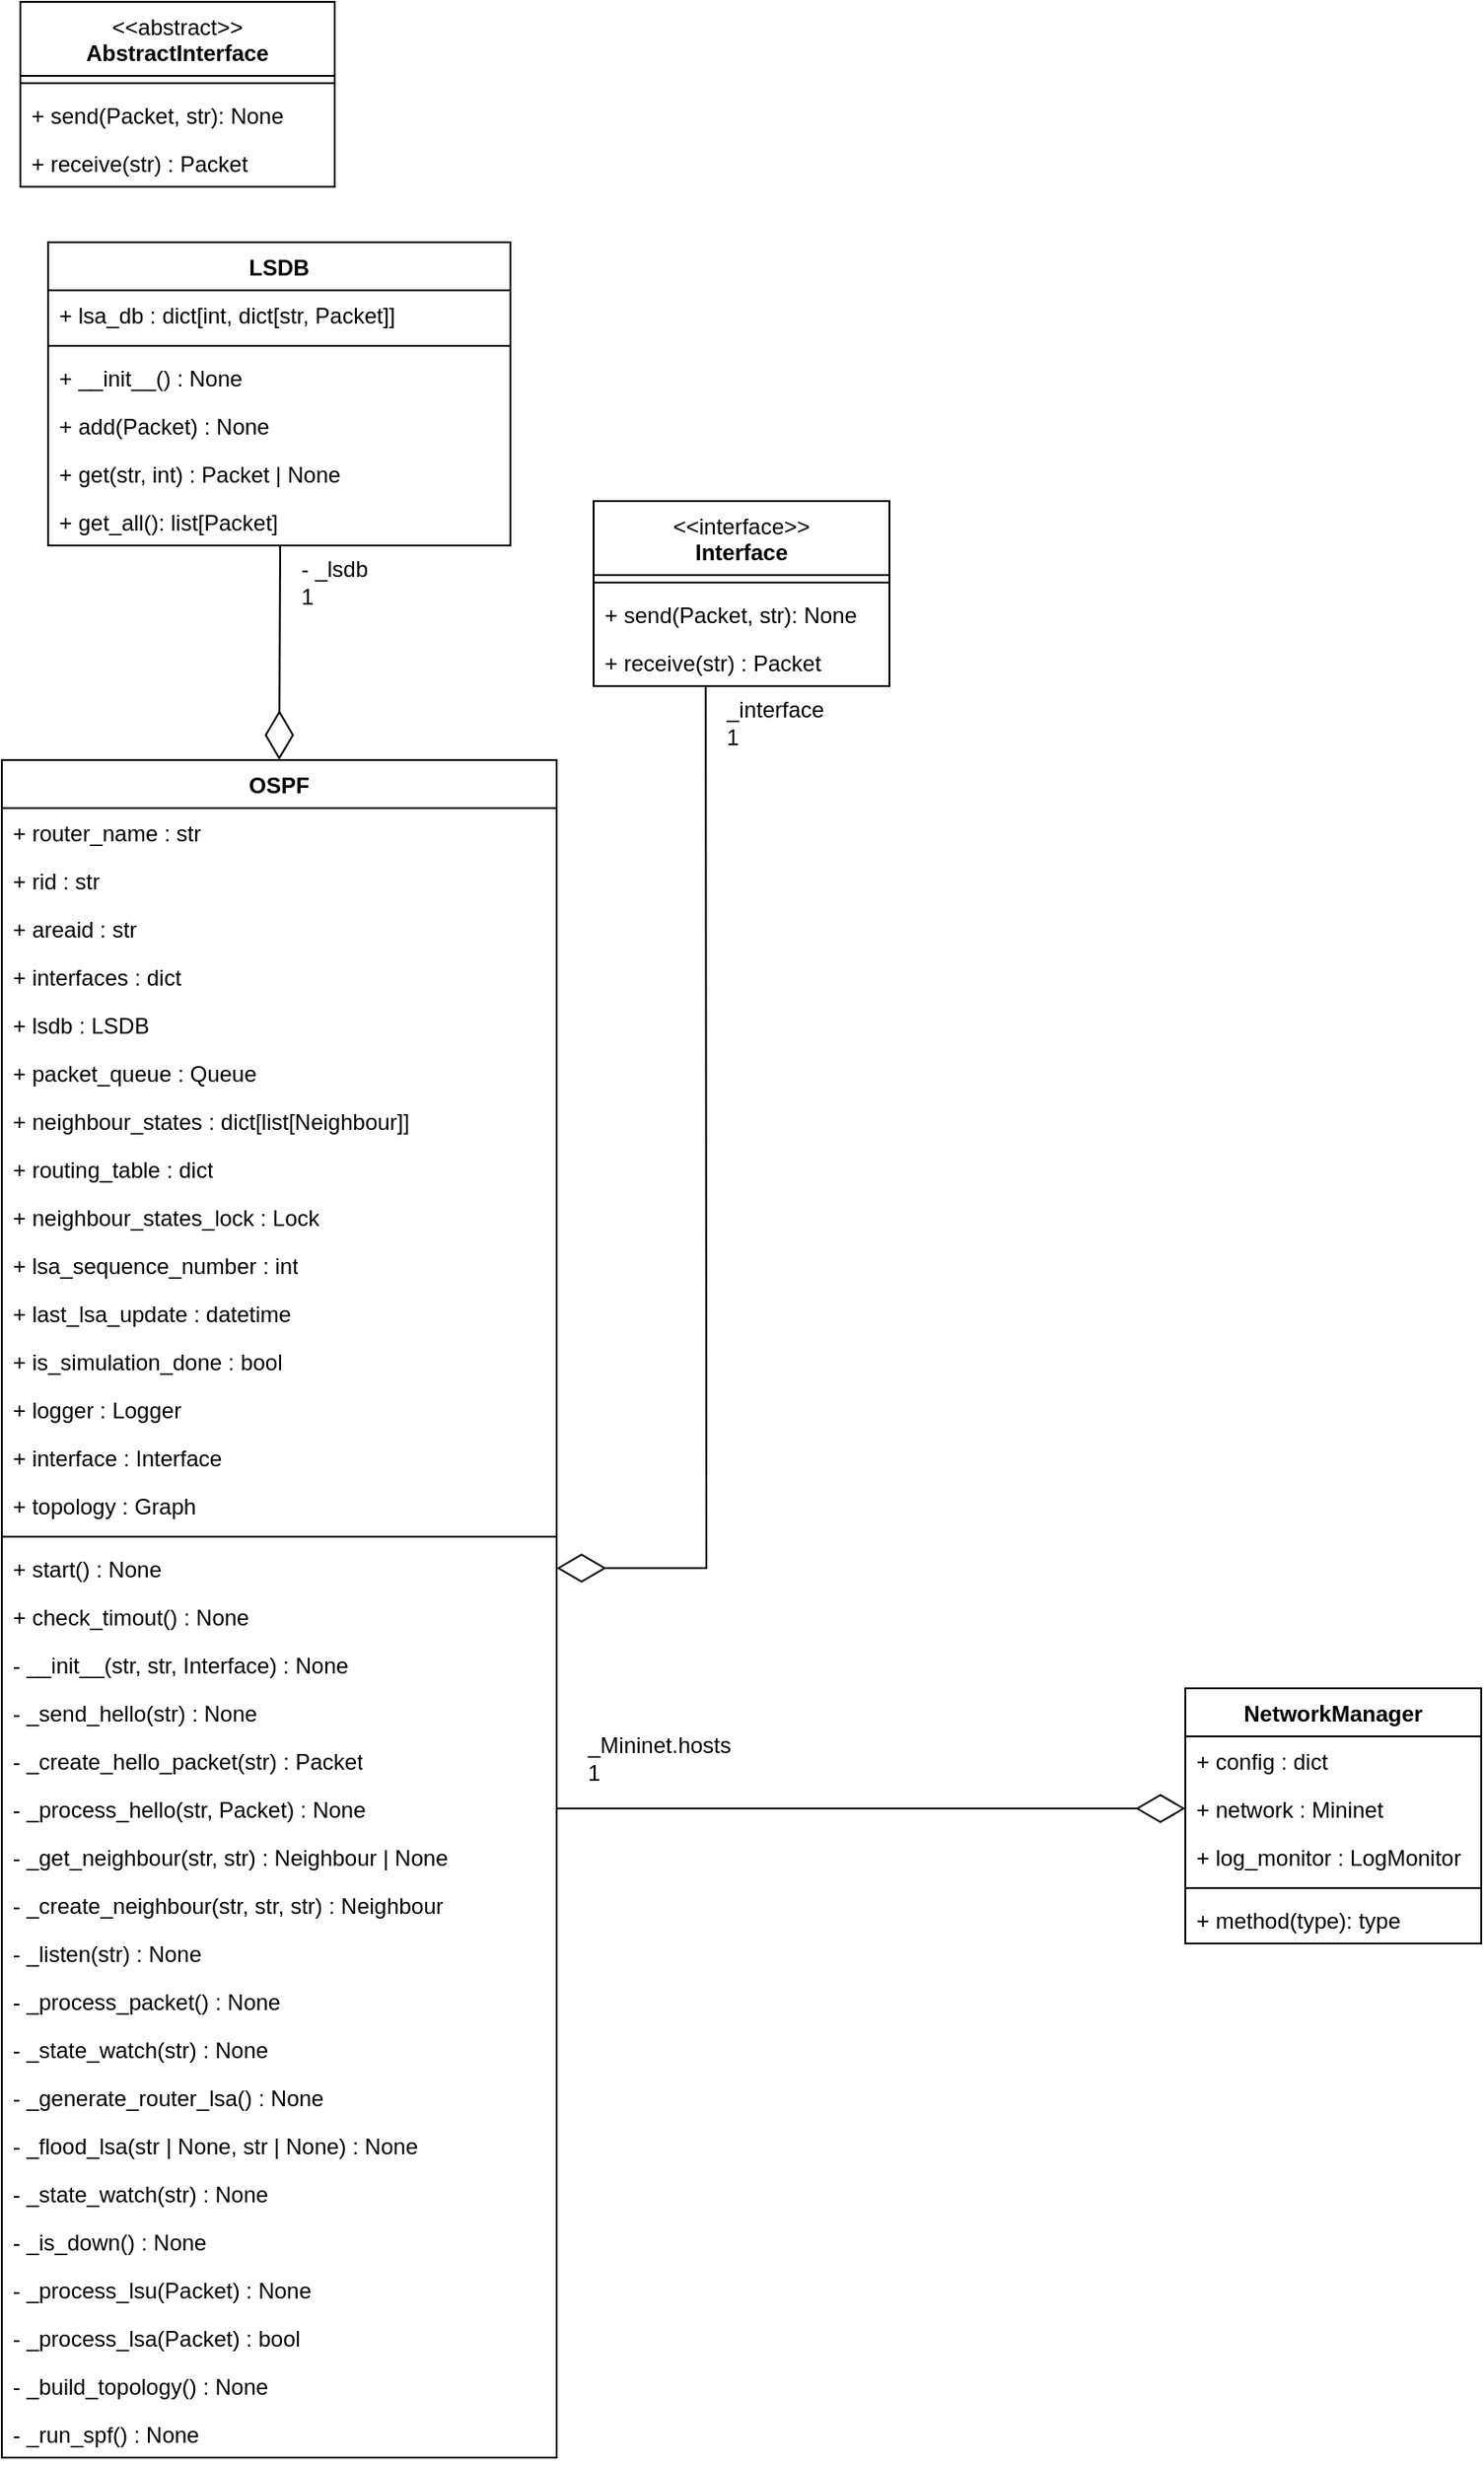 <mxfile version="26.2.2" pages="4">
  <diagram name="osztaly_diagram" id="9rwbBboUZ_P1SYzzjK9R">
    <mxGraphModel dx="1667" dy="848" grid="1" gridSize="10" guides="1" tooltips="1" connect="1" arrows="1" fold="1" page="1" pageScale="1" pageWidth="850" pageHeight="1100" math="0" shadow="0">
      <root>
        <mxCell id="0" />
        <mxCell id="1" parent="0" />
        <mxCell id="_wzTHHUVhcNGA4sqemHy-2" value="&lt;div&gt;&lt;span style=&quot;font-weight: normal;&quot;&gt;&amp;lt;&amp;lt;abstract&amp;gt;&amp;gt;&lt;/span&gt;&lt;/div&gt;AbstractInterface" style="swimlane;fontStyle=1;align=center;verticalAlign=top;childLayout=stackLayout;horizontal=1;startSize=40;horizontalStack=0;resizeParent=1;resizeParentMax=0;resizeLast=0;collapsible=1;marginBottom=0;whiteSpace=wrap;html=1;" parent="1" vertex="1">
          <mxGeometry x="70" y="50" width="170" height="100" as="geometry" />
        </mxCell>
        <mxCell id="_wzTHHUVhcNGA4sqemHy-4" value="" style="line;strokeWidth=1;fillColor=none;align=left;verticalAlign=middle;spacingTop=-1;spacingLeft=3;spacingRight=3;rotatable=0;labelPosition=right;points=[];portConstraint=eastwest;strokeColor=inherit;" parent="_wzTHHUVhcNGA4sqemHy-2" vertex="1">
          <mxGeometry y="40" width="170" height="8" as="geometry" />
        </mxCell>
        <mxCell id="_wzTHHUVhcNGA4sqemHy-5" value="+ send(Packet, str): None" style="text;strokeColor=none;fillColor=none;align=left;verticalAlign=top;spacingLeft=4;spacingRight=4;overflow=hidden;rotatable=0;points=[[0,0.5],[1,0.5]];portConstraint=eastwest;whiteSpace=wrap;html=1;" parent="_wzTHHUVhcNGA4sqemHy-2" vertex="1">
          <mxGeometry y="48" width="170" height="26" as="geometry" />
        </mxCell>
        <mxCell id="_wzTHHUVhcNGA4sqemHy-6" value="+ receive(str) : Packet" style="text;strokeColor=none;fillColor=none;align=left;verticalAlign=top;spacingLeft=4;spacingRight=4;overflow=hidden;rotatable=0;points=[[0,0.5],[1,0.5]];portConstraint=eastwest;whiteSpace=wrap;html=1;" parent="_wzTHHUVhcNGA4sqemHy-2" vertex="1">
          <mxGeometry y="74" width="170" height="26" as="geometry" />
        </mxCell>
        <mxCell id="_wzTHHUVhcNGA4sqemHy-7" value="&lt;div&gt;&lt;span style=&quot;font-weight: normal;&quot;&gt;&amp;lt;&amp;lt;interface&amp;gt;&amp;gt;&lt;/span&gt;&lt;/div&gt;Interface" style="swimlane;fontStyle=1;align=center;verticalAlign=top;childLayout=stackLayout;horizontal=1;startSize=40;horizontalStack=0;resizeParent=1;resizeParentMax=0;resizeLast=0;collapsible=1;marginBottom=0;whiteSpace=wrap;html=1;" parent="1" vertex="1">
          <mxGeometry x="380" y="320" width="160" height="100" as="geometry" />
        </mxCell>
        <mxCell id="_wzTHHUVhcNGA4sqemHy-8" value="" style="line;strokeWidth=1;fillColor=none;align=left;verticalAlign=middle;spacingTop=-1;spacingLeft=3;spacingRight=3;rotatable=0;labelPosition=right;points=[];portConstraint=eastwest;strokeColor=inherit;" parent="_wzTHHUVhcNGA4sqemHy-7" vertex="1">
          <mxGeometry y="40" width="160" height="8" as="geometry" />
        </mxCell>
        <mxCell id="_wzTHHUVhcNGA4sqemHy-9" value="+ send(Packet, str): None" style="text;strokeColor=none;fillColor=none;align=left;verticalAlign=top;spacingLeft=4;spacingRight=4;overflow=hidden;rotatable=0;points=[[0,0.5],[1,0.5]];portConstraint=eastwest;whiteSpace=wrap;html=1;" parent="_wzTHHUVhcNGA4sqemHy-7" vertex="1">
          <mxGeometry y="48" width="160" height="26" as="geometry" />
        </mxCell>
        <mxCell id="_wzTHHUVhcNGA4sqemHy-10" value="+ receive(str) : Packet" style="text;strokeColor=none;fillColor=none;align=left;verticalAlign=top;spacingLeft=4;spacingRight=4;overflow=hidden;rotatable=0;points=[[0,0.5],[1,0.5]];portConstraint=eastwest;whiteSpace=wrap;html=1;" parent="_wzTHHUVhcNGA4sqemHy-7" vertex="1">
          <mxGeometry y="74" width="160" height="26" as="geometry" />
        </mxCell>
        <mxCell id="_wzTHHUVhcNGA4sqemHy-11" value="LSDB" style="swimlane;fontStyle=1;align=center;verticalAlign=top;childLayout=stackLayout;horizontal=1;startSize=26;horizontalStack=0;resizeParent=1;resizeParentMax=0;resizeLast=0;collapsible=1;marginBottom=0;whiteSpace=wrap;html=1;" parent="1" vertex="1">
          <mxGeometry x="85" y="180" width="250" height="164" as="geometry" />
        </mxCell>
        <mxCell id="_wzTHHUVhcNGA4sqemHy-12" value="+ lsa_db : dict[int, dict[str, Packet]]" style="text;strokeColor=none;fillColor=none;align=left;verticalAlign=top;spacingLeft=4;spacingRight=4;overflow=hidden;rotatable=0;points=[[0,0.5],[1,0.5]];portConstraint=eastwest;whiteSpace=wrap;html=1;" parent="_wzTHHUVhcNGA4sqemHy-11" vertex="1">
          <mxGeometry y="26" width="250" height="26" as="geometry" />
        </mxCell>
        <mxCell id="_wzTHHUVhcNGA4sqemHy-13" value="" style="line;strokeWidth=1;fillColor=none;align=left;verticalAlign=middle;spacingTop=-1;spacingLeft=3;spacingRight=3;rotatable=0;labelPosition=right;points=[];portConstraint=eastwest;strokeColor=inherit;" parent="_wzTHHUVhcNGA4sqemHy-11" vertex="1">
          <mxGeometry y="52" width="250" height="8" as="geometry" />
        </mxCell>
        <mxCell id="_wzTHHUVhcNGA4sqemHy-25" value="+ __init__() : None" style="text;strokeColor=none;fillColor=none;align=left;verticalAlign=top;spacingLeft=4;spacingRight=4;overflow=hidden;rotatable=0;points=[[0,0.5],[1,0.5]];portConstraint=eastwest;whiteSpace=wrap;html=1;" parent="_wzTHHUVhcNGA4sqemHy-11" vertex="1">
          <mxGeometry y="60" width="250" height="26" as="geometry" />
        </mxCell>
        <mxCell id="_wzTHHUVhcNGA4sqemHy-14" value="+ add(Packet) : None" style="text;strokeColor=none;fillColor=none;align=left;verticalAlign=top;spacingLeft=4;spacingRight=4;overflow=hidden;rotatable=0;points=[[0,0.5],[1,0.5]];portConstraint=eastwest;whiteSpace=wrap;html=1;" parent="_wzTHHUVhcNGA4sqemHy-11" vertex="1">
          <mxGeometry y="86" width="250" height="26" as="geometry" />
        </mxCell>
        <mxCell id="_wzTHHUVhcNGA4sqemHy-15" value="+ get(str, int) : Packet | None" style="text;strokeColor=none;fillColor=none;align=left;verticalAlign=top;spacingLeft=4;spacingRight=4;overflow=hidden;rotatable=0;points=[[0,0.5],[1,0.5]];portConstraint=eastwest;whiteSpace=wrap;html=1;" parent="_wzTHHUVhcNGA4sqemHy-11" vertex="1">
          <mxGeometry y="112" width="250" height="26" as="geometry" />
        </mxCell>
        <mxCell id="_wzTHHUVhcNGA4sqemHy-20" value="+ get_all(): list[Packet]" style="text;strokeColor=none;fillColor=none;align=left;verticalAlign=top;spacingLeft=4;spacingRight=4;overflow=hidden;rotatable=0;points=[[0,0.5],[1,0.5]];portConstraint=eastwest;whiteSpace=wrap;html=1;" parent="_wzTHHUVhcNGA4sqemHy-11" vertex="1">
          <mxGeometry y="138" width="250" height="26" as="geometry" />
        </mxCell>
        <mxCell id="_wzTHHUVhcNGA4sqemHy-21" value="OSPF" style="swimlane;fontStyle=1;align=center;verticalAlign=top;childLayout=stackLayout;horizontal=1;startSize=26;horizontalStack=0;resizeParent=1;resizeParentMax=0;resizeLast=0;collapsible=1;marginBottom=0;whiteSpace=wrap;html=1;" parent="1" vertex="1">
          <mxGeometry x="60" y="460" width="300" height="918" as="geometry" />
        </mxCell>
        <mxCell id="_wzTHHUVhcNGA4sqemHy-22" value="+ router_name : str" style="text;strokeColor=none;fillColor=none;align=left;verticalAlign=top;spacingLeft=4;spacingRight=4;overflow=hidden;rotatable=0;points=[[0,0.5],[1,0.5]];portConstraint=eastwest;whiteSpace=wrap;html=1;" parent="_wzTHHUVhcNGA4sqemHy-21" vertex="1">
          <mxGeometry y="26" width="300" height="26" as="geometry" />
        </mxCell>
        <mxCell id="_wzTHHUVhcNGA4sqemHy-47" value="+ rid : str" style="text;strokeColor=none;fillColor=none;align=left;verticalAlign=top;spacingLeft=4;spacingRight=4;overflow=hidden;rotatable=0;points=[[0,0.5],[1,0.5]];portConstraint=eastwest;whiteSpace=wrap;html=1;" parent="_wzTHHUVhcNGA4sqemHy-21" vertex="1">
          <mxGeometry y="52" width="300" height="26" as="geometry" />
        </mxCell>
        <mxCell id="_wzTHHUVhcNGA4sqemHy-48" value="+ areaid : str" style="text;strokeColor=none;fillColor=none;align=left;verticalAlign=top;spacingLeft=4;spacingRight=4;overflow=hidden;rotatable=0;points=[[0,0.5],[1,0.5]];portConstraint=eastwest;whiteSpace=wrap;html=1;" parent="_wzTHHUVhcNGA4sqemHy-21" vertex="1">
          <mxGeometry y="78" width="300" height="26" as="geometry" />
        </mxCell>
        <mxCell id="_wzTHHUVhcNGA4sqemHy-49" value="+ interfaces : dict" style="text;strokeColor=none;fillColor=none;align=left;verticalAlign=top;spacingLeft=4;spacingRight=4;overflow=hidden;rotatable=0;points=[[0,0.5],[1,0.5]];portConstraint=eastwest;whiteSpace=wrap;html=1;" parent="_wzTHHUVhcNGA4sqemHy-21" vertex="1">
          <mxGeometry y="104" width="300" height="26" as="geometry" />
        </mxCell>
        <mxCell id="_wzTHHUVhcNGA4sqemHy-50" value="+ lsdb : LSDB" style="text;strokeColor=none;fillColor=none;align=left;verticalAlign=top;spacingLeft=4;spacingRight=4;overflow=hidden;rotatable=0;points=[[0,0.5],[1,0.5]];portConstraint=eastwest;whiteSpace=wrap;html=1;" parent="_wzTHHUVhcNGA4sqemHy-21" vertex="1">
          <mxGeometry y="130" width="300" height="26" as="geometry" />
        </mxCell>
        <mxCell id="_wzTHHUVhcNGA4sqemHy-51" value="+ packet_queue : Queue" style="text;strokeColor=none;fillColor=none;align=left;verticalAlign=top;spacingLeft=4;spacingRight=4;overflow=hidden;rotatable=0;points=[[0,0.5],[1,0.5]];portConstraint=eastwest;whiteSpace=wrap;html=1;" parent="_wzTHHUVhcNGA4sqemHy-21" vertex="1">
          <mxGeometry y="156" width="300" height="26" as="geometry" />
        </mxCell>
        <mxCell id="_wzTHHUVhcNGA4sqemHy-52" value="+ neighbour_states : dict[list[Neighbour]]" style="text;strokeColor=none;fillColor=none;align=left;verticalAlign=top;spacingLeft=4;spacingRight=4;overflow=hidden;rotatable=0;points=[[0,0.5],[1,0.5]];portConstraint=eastwest;whiteSpace=wrap;html=1;" parent="_wzTHHUVhcNGA4sqemHy-21" vertex="1">
          <mxGeometry y="182" width="300" height="26" as="geometry" />
        </mxCell>
        <mxCell id="_wzTHHUVhcNGA4sqemHy-53" value="+ routing_table : dict" style="text;strokeColor=none;fillColor=none;align=left;verticalAlign=top;spacingLeft=4;spacingRight=4;overflow=hidden;rotatable=0;points=[[0,0.5],[1,0.5]];portConstraint=eastwest;whiteSpace=wrap;html=1;" parent="_wzTHHUVhcNGA4sqemHy-21" vertex="1">
          <mxGeometry y="208" width="300" height="26" as="geometry" />
        </mxCell>
        <mxCell id="_wzTHHUVhcNGA4sqemHy-54" value="+ neighbour_states_lock : Lock" style="text;strokeColor=none;fillColor=none;align=left;verticalAlign=top;spacingLeft=4;spacingRight=4;overflow=hidden;rotatable=0;points=[[0,0.5],[1,0.5]];portConstraint=eastwest;whiteSpace=wrap;html=1;" parent="_wzTHHUVhcNGA4sqemHy-21" vertex="1">
          <mxGeometry y="234" width="300" height="26" as="geometry" />
        </mxCell>
        <mxCell id="_wzTHHUVhcNGA4sqemHy-55" value="+ lsa_sequence_number : int" style="text;strokeColor=none;fillColor=none;align=left;verticalAlign=top;spacingLeft=4;spacingRight=4;overflow=hidden;rotatable=0;points=[[0,0.5],[1,0.5]];portConstraint=eastwest;whiteSpace=wrap;html=1;" parent="_wzTHHUVhcNGA4sqemHy-21" vertex="1">
          <mxGeometry y="260" width="300" height="26" as="geometry" />
        </mxCell>
        <mxCell id="_wzTHHUVhcNGA4sqemHy-56" value="+ last_lsa_update : datetime" style="text;strokeColor=none;fillColor=none;align=left;verticalAlign=top;spacingLeft=4;spacingRight=4;overflow=hidden;rotatable=0;points=[[0,0.5],[1,0.5]];portConstraint=eastwest;whiteSpace=wrap;html=1;" parent="_wzTHHUVhcNGA4sqemHy-21" vertex="1">
          <mxGeometry y="286" width="300" height="26" as="geometry" />
        </mxCell>
        <mxCell id="_wzTHHUVhcNGA4sqemHy-89" value="+ is_simulation_done : bool" style="text;strokeColor=none;fillColor=none;align=left;verticalAlign=top;spacingLeft=4;spacingRight=4;overflow=hidden;rotatable=0;points=[[0,0.5],[1,0.5]];portConstraint=eastwest;whiteSpace=wrap;html=1;" parent="_wzTHHUVhcNGA4sqemHy-21" vertex="1">
          <mxGeometry y="312" width="300" height="26" as="geometry" />
        </mxCell>
        <mxCell id="_wzTHHUVhcNGA4sqemHy-90" value="+ logger : Logger" style="text;strokeColor=none;fillColor=none;align=left;verticalAlign=top;spacingLeft=4;spacingRight=4;overflow=hidden;rotatable=0;points=[[0,0.5],[1,0.5]];portConstraint=eastwest;whiteSpace=wrap;html=1;" parent="_wzTHHUVhcNGA4sqemHy-21" vertex="1">
          <mxGeometry y="338" width="300" height="26" as="geometry" />
        </mxCell>
        <mxCell id="_wzTHHUVhcNGA4sqemHy-91" value="+ interface : Interface" style="text;strokeColor=none;fillColor=none;align=left;verticalAlign=top;spacingLeft=4;spacingRight=4;overflow=hidden;rotatable=0;points=[[0,0.5],[1,0.5]];portConstraint=eastwest;whiteSpace=wrap;html=1;" parent="_wzTHHUVhcNGA4sqemHy-21" vertex="1">
          <mxGeometry y="364" width="300" height="26" as="geometry" />
        </mxCell>
        <mxCell id="_wzTHHUVhcNGA4sqemHy-95" value="+ topology : Graph" style="text;strokeColor=none;fillColor=none;align=left;verticalAlign=top;spacingLeft=4;spacingRight=4;overflow=hidden;rotatable=0;points=[[0,0.5],[1,0.5]];portConstraint=eastwest;whiteSpace=wrap;html=1;" parent="_wzTHHUVhcNGA4sqemHy-21" vertex="1">
          <mxGeometry y="390" width="300" height="26" as="geometry" />
        </mxCell>
        <mxCell id="_wzTHHUVhcNGA4sqemHy-23" value="" style="line;strokeWidth=1;fillColor=none;align=left;verticalAlign=middle;spacingTop=-1;spacingLeft=3;spacingRight=3;rotatable=0;labelPosition=right;points=[];portConstraint=eastwest;strokeColor=inherit;" parent="_wzTHHUVhcNGA4sqemHy-21" vertex="1">
          <mxGeometry y="416" width="300" height="8" as="geometry" />
        </mxCell>
        <mxCell id="_wzTHHUVhcNGA4sqemHy-46" value="+ start() : None" style="text;strokeColor=none;fillColor=none;align=left;verticalAlign=top;spacingLeft=4;spacingRight=4;overflow=hidden;rotatable=0;points=[[0,0.5],[1,0.5]];portConstraint=eastwest;whiteSpace=wrap;html=1;" parent="_wzTHHUVhcNGA4sqemHy-21" vertex="1">
          <mxGeometry y="424" width="300" height="26" as="geometry" />
        </mxCell>
        <mxCell id="_wzTHHUVhcNGA4sqemHy-45" value="+ check_timout() : None" style="text;strokeColor=none;fillColor=none;align=left;verticalAlign=top;spacingLeft=4;spacingRight=4;overflow=hidden;rotatable=0;points=[[0,0.5],[1,0.5]];portConstraint=eastwest;whiteSpace=wrap;html=1;" parent="_wzTHHUVhcNGA4sqemHy-21" vertex="1">
          <mxGeometry y="450" width="300" height="26" as="geometry" />
        </mxCell>
        <mxCell id="_wzTHHUVhcNGA4sqemHy-24" value="- __init__(str, str, Interface) : None" style="text;strokeColor=none;fillColor=none;align=left;verticalAlign=top;spacingLeft=4;spacingRight=4;overflow=hidden;rotatable=0;points=[[0,0.5],[1,0.5]];portConstraint=eastwest;whiteSpace=wrap;html=1;" parent="_wzTHHUVhcNGA4sqemHy-21" vertex="1">
          <mxGeometry y="476" width="300" height="26" as="geometry" />
        </mxCell>
        <mxCell id="_wzTHHUVhcNGA4sqemHy-26" value="- _send_hello(str) : None" style="text;strokeColor=none;fillColor=none;align=left;verticalAlign=top;spacingLeft=4;spacingRight=4;overflow=hidden;rotatable=0;points=[[0,0.5],[1,0.5]];portConstraint=eastwest;whiteSpace=wrap;html=1;" parent="_wzTHHUVhcNGA4sqemHy-21" vertex="1">
          <mxGeometry y="502" width="300" height="26" as="geometry" />
        </mxCell>
        <mxCell id="_wzTHHUVhcNGA4sqemHy-27" value="- _create_hello_packet(str) : Packet" style="text;strokeColor=none;fillColor=none;align=left;verticalAlign=top;spacingLeft=4;spacingRight=4;overflow=hidden;rotatable=0;points=[[0,0.5],[1,0.5]];portConstraint=eastwest;whiteSpace=wrap;html=1;" parent="_wzTHHUVhcNGA4sqemHy-21" vertex="1">
          <mxGeometry y="528" width="300" height="26" as="geometry" />
        </mxCell>
        <mxCell id="_wzTHHUVhcNGA4sqemHy-28" value="- _process_hello(str, Packet) : None" style="text;strokeColor=none;fillColor=none;align=left;verticalAlign=top;spacingLeft=4;spacingRight=4;overflow=hidden;rotatable=0;points=[[0,0.5],[1,0.5]];portConstraint=eastwest;whiteSpace=wrap;html=1;" parent="_wzTHHUVhcNGA4sqemHy-21" vertex="1">
          <mxGeometry y="554" width="300" height="26" as="geometry" />
        </mxCell>
        <mxCell id="_wzTHHUVhcNGA4sqemHy-29" value="- _get_neighbour(str, str) : Neighbour | None" style="text;strokeColor=none;fillColor=none;align=left;verticalAlign=top;spacingLeft=4;spacingRight=4;overflow=hidden;rotatable=0;points=[[0,0.5],[1,0.5]];portConstraint=eastwest;whiteSpace=wrap;html=1;" parent="_wzTHHUVhcNGA4sqemHy-21" vertex="1">
          <mxGeometry y="580" width="300" height="26" as="geometry" />
        </mxCell>
        <mxCell id="_wzTHHUVhcNGA4sqemHy-30" value="- _create_neighbour(str, str, str) : Neighbour" style="text;strokeColor=none;fillColor=none;align=left;verticalAlign=top;spacingLeft=4;spacingRight=4;overflow=hidden;rotatable=0;points=[[0,0.5],[1,0.5]];portConstraint=eastwest;whiteSpace=wrap;html=1;" parent="_wzTHHUVhcNGA4sqemHy-21" vertex="1">
          <mxGeometry y="606" width="300" height="26" as="geometry" />
        </mxCell>
        <mxCell id="_wzTHHUVhcNGA4sqemHy-31" value="- _listen(str) : None" style="text;strokeColor=none;fillColor=none;align=left;verticalAlign=top;spacingLeft=4;spacingRight=4;overflow=hidden;rotatable=0;points=[[0,0.5],[1,0.5]];portConstraint=eastwest;whiteSpace=wrap;html=1;" parent="_wzTHHUVhcNGA4sqemHy-21" vertex="1">
          <mxGeometry y="632" width="300" height="26" as="geometry" />
        </mxCell>
        <mxCell id="_wzTHHUVhcNGA4sqemHy-32" value="- _process_packet() : None" style="text;strokeColor=none;fillColor=none;align=left;verticalAlign=top;spacingLeft=4;spacingRight=4;overflow=hidden;rotatable=0;points=[[0,0.5],[1,0.5]];portConstraint=eastwest;whiteSpace=wrap;html=1;" parent="_wzTHHUVhcNGA4sqemHy-21" vertex="1">
          <mxGeometry y="658" width="300" height="26" as="geometry" />
        </mxCell>
        <mxCell id="_wzTHHUVhcNGA4sqemHy-36" value="- _state_watch(str) : None" style="text;strokeColor=none;fillColor=none;align=left;verticalAlign=top;spacingLeft=4;spacingRight=4;overflow=hidden;rotatable=0;points=[[0,0.5],[1,0.5]];portConstraint=eastwest;whiteSpace=wrap;html=1;" parent="_wzTHHUVhcNGA4sqemHy-21" vertex="1">
          <mxGeometry y="684" width="300" height="26" as="geometry" />
        </mxCell>
        <mxCell id="_wzTHHUVhcNGA4sqemHy-37" value="- _generate_router_lsa() : None" style="text;strokeColor=none;fillColor=none;align=left;verticalAlign=top;spacingLeft=4;spacingRight=4;overflow=hidden;rotatable=0;points=[[0,0.5],[1,0.5]];portConstraint=eastwest;whiteSpace=wrap;html=1;" parent="_wzTHHUVhcNGA4sqemHy-21" vertex="1">
          <mxGeometry y="710" width="300" height="26" as="geometry" />
        </mxCell>
        <mxCell id="_wzTHHUVhcNGA4sqemHy-38" value="- _flood_lsa(str | None, str | None) : None" style="text;strokeColor=none;fillColor=none;align=left;verticalAlign=top;spacingLeft=4;spacingRight=4;overflow=hidden;rotatable=0;points=[[0,0.5],[1,0.5]];portConstraint=eastwest;whiteSpace=wrap;html=1;" parent="_wzTHHUVhcNGA4sqemHy-21" vertex="1">
          <mxGeometry y="736" width="300" height="26" as="geometry" />
        </mxCell>
        <mxCell id="_wzTHHUVhcNGA4sqemHy-39" value="- _state_watch(str) : None" style="text;strokeColor=none;fillColor=none;align=left;verticalAlign=top;spacingLeft=4;spacingRight=4;overflow=hidden;rotatable=0;points=[[0,0.5],[1,0.5]];portConstraint=eastwest;whiteSpace=wrap;html=1;" parent="_wzTHHUVhcNGA4sqemHy-21" vertex="1">
          <mxGeometry y="762" width="300" height="26" as="geometry" />
        </mxCell>
        <mxCell id="_wzTHHUVhcNGA4sqemHy-40" value="- _is_down() : None" style="text;strokeColor=none;fillColor=none;align=left;verticalAlign=top;spacingLeft=4;spacingRight=4;overflow=hidden;rotatable=0;points=[[0,0.5],[1,0.5]];portConstraint=eastwest;whiteSpace=wrap;html=1;" parent="_wzTHHUVhcNGA4sqemHy-21" vertex="1">
          <mxGeometry y="788" width="300" height="26" as="geometry" />
        </mxCell>
        <mxCell id="_wzTHHUVhcNGA4sqemHy-41" value="- _process_lsu(Packet) : None" style="text;strokeColor=none;fillColor=none;align=left;verticalAlign=top;spacingLeft=4;spacingRight=4;overflow=hidden;rotatable=0;points=[[0,0.5],[1,0.5]];portConstraint=eastwest;whiteSpace=wrap;html=1;" parent="_wzTHHUVhcNGA4sqemHy-21" vertex="1">
          <mxGeometry y="814" width="300" height="26" as="geometry" />
        </mxCell>
        <mxCell id="_wzTHHUVhcNGA4sqemHy-42" value="- _process_lsa(Packet) : bool" style="text;strokeColor=none;fillColor=none;align=left;verticalAlign=top;spacingLeft=4;spacingRight=4;overflow=hidden;rotatable=0;points=[[0,0.5],[1,0.5]];portConstraint=eastwest;whiteSpace=wrap;html=1;" parent="_wzTHHUVhcNGA4sqemHy-21" vertex="1">
          <mxGeometry y="840" width="300" height="26" as="geometry" />
        </mxCell>
        <mxCell id="_wzTHHUVhcNGA4sqemHy-43" value="- _build_topology() : None&amp;nbsp;" style="text;strokeColor=none;fillColor=none;align=left;verticalAlign=top;spacingLeft=4;spacingRight=4;overflow=hidden;rotatable=0;points=[[0,0.5],[1,0.5]];portConstraint=eastwest;whiteSpace=wrap;html=1;" parent="_wzTHHUVhcNGA4sqemHy-21" vertex="1">
          <mxGeometry y="866" width="300" height="26" as="geometry" />
        </mxCell>
        <mxCell id="_wzTHHUVhcNGA4sqemHy-44" value="- _run_spf() : None" style="text;strokeColor=none;fillColor=none;align=left;verticalAlign=top;spacingLeft=4;spacingRight=4;overflow=hidden;rotatable=0;points=[[0,0.5],[1,0.5]];portConstraint=eastwest;whiteSpace=wrap;html=1;" parent="_wzTHHUVhcNGA4sqemHy-21" vertex="1">
          <mxGeometry y="892" width="300" height="26" as="geometry" />
        </mxCell>
        <mxCell id="_wzTHHUVhcNGA4sqemHy-35" value="" style="group" parent="1" vertex="1" connectable="0">
          <mxGeometry x="220" y="344" width="60" height="40" as="geometry" />
        </mxCell>
        <mxCell id="_wzTHHUVhcNGA4sqemHy-33" value="" style="endArrow=diamondThin;endFill=0;endSize=24;html=1;rounded=0;exitX=0.502;exitY=1.012;exitDx=0;exitDy=0;exitPerimeter=0;entryX=0.5;entryY=0;entryDx=0;entryDy=0;" parent="_wzTHHUVhcNGA4sqemHy-35" source="_wzTHHUVhcNGA4sqemHy-20" target="_wzTHHUVhcNGA4sqemHy-21" edge="1">
          <mxGeometry width="160" relative="1" as="geometry">
            <mxPoint x="-30" y="146" as="sourcePoint" />
            <mxPoint x="130" y="146" as="targetPoint" />
          </mxGeometry>
        </mxCell>
        <mxCell id="_wzTHHUVhcNGA4sqemHy-34" value="- _lsdb&lt;div&gt;1&lt;/div&gt;" style="text;html=1;align=left;verticalAlign=middle;resizable=0;points=[];autosize=1;strokeColor=none;fillColor=none;" parent="_wzTHHUVhcNGA4sqemHy-35" vertex="1">
          <mxGeometry width="60" height="40" as="geometry" />
        </mxCell>
        <mxCell id="_wzTHHUVhcNGA4sqemHy-94" value="" style="group" parent="1" vertex="1" connectable="0">
          <mxGeometry x="441" y="420" width="89" height="113" as="geometry" />
        </mxCell>
        <mxCell id="_wzTHHUVhcNGA4sqemHy-92" value="" style="endArrow=diamondThin;endFill=0;endSize=24;html=1;rounded=0;entryX=1;entryY=0.5;entryDx=0;entryDy=0;exitX=0.379;exitY=1.012;exitDx=0;exitDy=0;exitPerimeter=0;" parent="_wzTHHUVhcNGA4sqemHy-94" source="_wzTHHUVhcNGA4sqemHy-10" target="_wzTHHUVhcNGA4sqemHy-46" edge="1">
          <mxGeometry width="160" relative="1" as="geometry">
            <mxPoint x="-221" y="-110" as="sourcePoint" />
            <mxPoint x="-61" y="-110" as="targetPoint" />
            <Array as="points">
              <mxPoint y="477" />
            </Array>
          </mxGeometry>
        </mxCell>
        <mxCell id="_wzTHHUVhcNGA4sqemHy-93" value="_interface&lt;div&gt;1&lt;/div&gt;" style="text;html=1;align=left;verticalAlign=middle;resizable=0;points=[];autosize=1;strokeColor=none;fillColor=none;" parent="_wzTHHUVhcNGA4sqemHy-94" vertex="1">
          <mxGeometry x="9" width="80" height="40" as="geometry" />
        </mxCell>
        <mxCell id="_wzTHHUVhcNGA4sqemHy-97" value="NetworkManager" style="swimlane;fontStyle=1;align=center;verticalAlign=top;childLayout=stackLayout;horizontal=1;startSize=26;horizontalStack=0;resizeParent=1;resizeParentMax=0;resizeLast=0;collapsible=1;marginBottom=0;whiteSpace=wrap;html=1;" parent="1" vertex="1">
          <mxGeometry x="700" y="962" width="160" height="138" as="geometry" />
        </mxCell>
        <mxCell id="_wzTHHUVhcNGA4sqemHy-98" value="+ config : dict" style="text;strokeColor=none;fillColor=none;align=left;verticalAlign=top;spacingLeft=4;spacingRight=4;overflow=hidden;rotatable=0;points=[[0,0.5],[1,0.5]];portConstraint=eastwest;whiteSpace=wrap;html=1;" parent="_wzTHHUVhcNGA4sqemHy-97" vertex="1">
          <mxGeometry y="26" width="160" height="26" as="geometry" />
        </mxCell>
        <mxCell id="_wzTHHUVhcNGA4sqemHy-102" value="+ network : Mininet" style="text;strokeColor=none;fillColor=none;align=left;verticalAlign=top;spacingLeft=4;spacingRight=4;overflow=hidden;rotatable=0;points=[[0,0.5],[1,0.5]];portConstraint=eastwest;whiteSpace=wrap;html=1;" parent="_wzTHHUVhcNGA4sqemHy-97" vertex="1">
          <mxGeometry y="52" width="160" height="26" as="geometry" />
        </mxCell>
        <mxCell id="_wzTHHUVhcNGA4sqemHy-103" value="+ log_monitor : LogMonitor" style="text;strokeColor=none;fillColor=none;align=left;verticalAlign=top;spacingLeft=4;spacingRight=4;overflow=hidden;rotatable=0;points=[[0,0.5],[1,0.5]];portConstraint=eastwest;whiteSpace=wrap;html=1;" parent="_wzTHHUVhcNGA4sqemHy-97" vertex="1">
          <mxGeometry y="78" width="160" height="26" as="geometry" />
        </mxCell>
        <mxCell id="_wzTHHUVhcNGA4sqemHy-99" value="" style="line;strokeWidth=1;fillColor=none;align=left;verticalAlign=middle;spacingTop=-1;spacingLeft=3;spacingRight=3;rotatable=0;labelPosition=right;points=[];portConstraint=eastwest;strokeColor=inherit;" parent="_wzTHHUVhcNGA4sqemHy-97" vertex="1">
          <mxGeometry y="104" width="160" height="8" as="geometry" />
        </mxCell>
        <mxCell id="_wzTHHUVhcNGA4sqemHy-100" value="+ method(type): type" style="text;strokeColor=none;fillColor=none;align=left;verticalAlign=top;spacingLeft=4;spacingRight=4;overflow=hidden;rotatable=0;points=[[0,0.5],[1,0.5]];portConstraint=eastwest;whiteSpace=wrap;html=1;" parent="_wzTHHUVhcNGA4sqemHy-97" vertex="1">
          <mxGeometry y="112" width="160" height="26" as="geometry" />
        </mxCell>
        <mxCell id="q0SMd_Whr1Uxlpt1uCuW-1" value="" style="group" vertex="1" connectable="0" parent="1">
          <mxGeometry x="375" y="980" width="100" height="40" as="geometry" />
        </mxCell>
        <mxCell id="h1pvZaY0DiCBBReES8pV-4" value="" style="endArrow=diamondThin;endFill=0;endSize=24;html=1;rounded=0;entryX=0;entryY=0.5;entryDx=0;entryDy=0;exitX=1;exitY=0.5;exitDx=0;exitDy=0;" edge="1" parent="q0SMd_Whr1Uxlpt1uCuW-1" source="_wzTHHUVhcNGA4sqemHy-28" target="_wzTHHUVhcNGA4sqemHy-102">
          <mxGeometry width="160" relative="1" as="geometry">
            <mxPoint x="-25" y="-220" as="sourcePoint" />
            <mxPoint x="135" y="-220" as="targetPoint" />
          </mxGeometry>
        </mxCell>
        <mxCell id="h1pvZaY0DiCBBReES8pV-5" value="_Mininet.hosts&lt;div&gt;1&lt;/div&gt;" style="text;html=1;align=left;verticalAlign=middle;resizable=0;points=[];autosize=1;strokeColor=none;fillColor=none;" vertex="1" parent="q0SMd_Whr1Uxlpt1uCuW-1">
          <mxGeometry width="100" height="40" as="geometry" />
        </mxCell>
      </root>
    </mxGraphModel>
  </diagram>
  <diagram id="LfeHit55X97yYDBz7UPD" name="hasznalati_eset_diagram">
    <mxGraphModel dx="707" dy="848" grid="1" gridSize="10" guides="1" tooltips="1" connect="1" arrows="1" fold="1" page="1" pageScale="1" pageWidth="850" pageHeight="1100" math="0" shadow="0">
      <root>
        <mxCell id="0" />
        <mxCell id="1" parent="0" />
        <mxCell id="ti6LZgJzuWntoGVeslcN-1" value="Actor" style="shape=umlActor;verticalLabelPosition=bottom;verticalAlign=top;html=1;" parent="1" vertex="1">
          <mxGeometry x="220" y="370" width="30" height="60" as="geometry" />
        </mxCell>
      </root>
    </mxGraphModel>
  </diagram>
  <diagram id="bBZB9dpYEiUxdltsKBFL" name="allapot_atmenet_diagram">
    <mxGraphModel dx="707" dy="848" grid="1" gridSize="10" guides="1" tooltips="1" connect="1" arrows="1" fold="1" page="1" pageScale="1" pageWidth="850" pageHeight="1100" math="0" shadow="0">
      <root>
        <mxCell id="0" />
        <mxCell id="1" parent="0" />
        <mxCell id="IZGTO7EJzY7TrP21HcGr-3" value="" style="edgeStyle=orthogonalEdgeStyle;html=1;verticalAlign=bottom;endArrow=open;endSize=8;strokeColor=#ff0000;rounded=0;entryX=0;entryY=0.5;entryDx=0;entryDy=0;" parent="1" source="IZGTO7EJzY7TrP21HcGr-2" target="IZGTO7EJzY7TrP21HcGr-4" edge="1">
          <mxGeometry relative="1" as="geometry">
            <mxPoint x="115" y="400" as="targetPoint" />
          </mxGeometry>
        </mxCell>
        <mxCell id="IZGTO7EJzY7TrP21HcGr-18" style="edgeStyle=orthogonalEdgeStyle;rounded=0;orthogonalLoop=1;jettySize=auto;html=1;entryX=0;entryY=0.5;entryDx=0;entryDy=0;" parent="1" source="IZGTO7EJzY7TrP21HcGr-4" target="IZGTO7EJzY7TrP21HcGr-5" edge="1">
          <mxGeometry relative="1" as="geometry" />
        </mxCell>
        <mxCell id="IZGTO7EJzY7TrP21HcGr-4" value="INIT" style="rounded=1;whiteSpace=wrap;html=1;" parent="1" vertex="1">
          <mxGeometry x="180" y="250" width="100" height="50" as="geometry" />
        </mxCell>
        <mxCell id="IZGTO7EJzY7TrP21HcGr-5" value="Benne van-e a beérkező&amp;nbsp;&lt;div&gt;csomagban mint szomszéd&lt;/div&gt;" style="rhombus;whiteSpace=wrap;html=1;" parent="1" vertex="1">
          <mxGeometry x="380" y="207.5" width="190" height="135" as="geometry" />
        </mxCell>
        <mxCell id="IZGTO7EJzY7TrP21HcGr-23" style="edgeStyle=orthogonalEdgeStyle;rounded=0;orthogonalLoop=1;jettySize=auto;html=1;" parent="1" source="IZGTO7EJzY7TrP21HcGr-6" target="IZGTO7EJzY7TrP21HcGr-10" edge="1">
          <mxGeometry relative="1" as="geometry" />
        </mxCell>
        <mxCell id="IZGTO7EJzY7TrP21HcGr-6" value="EXCHANGE" style="rounded=1;whiteSpace=wrap;html=1;" parent="1" vertex="1">
          <mxGeometry x="400" y="430" width="100" height="50" as="geometry" />
        </mxCell>
        <mxCell id="IZGTO7EJzY7TrP21HcGr-22" style="edgeStyle=orthogonalEdgeStyle;rounded=0;orthogonalLoop=1;jettySize=auto;html=1;entryX=1;entryY=0.5;entryDx=0;entryDy=0;" parent="1" source="IZGTO7EJzY7TrP21HcGr-7" target="IZGTO7EJzY7TrP21HcGr-6" edge="1">
          <mxGeometry relative="1" as="geometry" />
        </mxCell>
        <mxCell id="IZGTO7EJzY7TrP21HcGr-7" value="EXSTART" style="rounded=1;whiteSpace=wrap;html=1;" parent="1" vertex="1">
          <mxGeometry x="590" y="430" width="100" height="50" as="geometry" />
        </mxCell>
        <mxCell id="IZGTO7EJzY7TrP21HcGr-21" style="edgeStyle=orthogonalEdgeStyle;rounded=0;orthogonalLoop=1;jettySize=auto;html=1;entryX=1;entryY=0.5;entryDx=0;entryDy=0;" parent="1" source="IZGTO7EJzY7TrP21HcGr-8" target="IZGTO7EJzY7TrP21HcGr-7" edge="1">
          <mxGeometry relative="1" as="geometry" />
        </mxCell>
        <mxCell id="IZGTO7EJzY7TrP21HcGr-8" value="2-WAY" style="rounded=1;whiteSpace=wrap;html=1;" parent="1" vertex="1">
          <mxGeometry x="670" y="250" width="100" height="50" as="geometry" />
        </mxCell>
        <mxCell id="IZGTO7EJzY7TrP21HcGr-24" style="edgeStyle=orthogonalEdgeStyle;rounded=0;orthogonalLoop=1;jettySize=auto;html=1;entryX=1;entryY=0.5;entryDx=0;entryDy=0;" parent="1" source="IZGTO7EJzY7TrP21HcGr-10" target="IZGTO7EJzY7TrP21HcGr-1" edge="1">
          <mxGeometry relative="1" as="geometry" />
        </mxCell>
        <mxCell id="IZGTO7EJzY7TrP21HcGr-10" value="LOADING" style="rounded=1;whiteSpace=wrap;html=1;" parent="1" vertex="1">
          <mxGeometry x="210" y="430" width="100" height="50" as="geometry" />
        </mxCell>
        <mxCell id="IZGTO7EJzY7TrP21HcGr-15" value="" style="group" parent="1" vertex="1" connectable="0">
          <mxGeometry x="55" y="230" width="60" height="60" as="geometry" />
        </mxCell>
        <mxCell id="IZGTO7EJzY7TrP21HcGr-2" value="" style="ellipse;html=1;shape=startState;fillColor=#000000;strokeColor=#ff0000;" parent="IZGTO7EJzY7TrP21HcGr-15" vertex="1">
          <mxGeometry x="15" y="30" width="30" height="30" as="geometry" />
        </mxCell>
        <mxCell id="IZGTO7EJzY7TrP21HcGr-12" value="DOWN" style="text;html=1;align=center;verticalAlign=middle;resizable=0;points=[];autosize=1;strokeColor=none;fillColor=none;" parent="IZGTO7EJzY7TrP21HcGr-15" vertex="1">
          <mxGeometry width="60" height="30" as="geometry" />
        </mxCell>
        <mxCell id="IZGTO7EJzY7TrP21HcGr-17" value="" style="group" parent="1" vertex="1" connectable="0">
          <mxGeometry x="70" y="410" width="50" height="60" as="geometry" />
        </mxCell>
        <mxCell id="IZGTO7EJzY7TrP21HcGr-1" value="" style="ellipse;html=1;shape=endState;fillColor=#000000;strokeColor=#ff0000;" parent="IZGTO7EJzY7TrP21HcGr-17" vertex="1">
          <mxGeometry x="10" y="30" width="30" height="30" as="geometry" />
        </mxCell>
        <mxCell id="IZGTO7EJzY7TrP21HcGr-13" value="FULL" style="text;html=1;align=center;verticalAlign=middle;resizable=0;points=[];autosize=1;strokeColor=none;fillColor=none;" parent="IZGTO7EJzY7TrP21HcGr-17" vertex="1">
          <mxGeometry width="50" height="30" as="geometry" />
        </mxCell>
        <mxCell id="IZGTO7EJzY7TrP21HcGr-27" value="" style="group" parent="1" vertex="1" connectable="0">
          <mxGeometry x="230" y="348" width="245" height="30" as="geometry" />
        </mxCell>
        <mxCell id="IZGTO7EJzY7TrP21HcGr-19" style="edgeStyle=orthogonalEdgeStyle;rounded=0;orthogonalLoop=1;jettySize=auto;html=1;entryX=0.5;entryY=1;entryDx=0;entryDy=0;" parent="IZGTO7EJzY7TrP21HcGr-27" source="IZGTO7EJzY7TrP21HcGr-5" target="IZGTO7EJzY7TrP21HcGr-4" edge="1">
          <mxGeometry relative="1" as="geometry">
            <Array as="points">
              <mxPoint x="245" y="22" />
              <mxPoint y="22" />
            </Array>
          </mxGeometry>
        </mxCell>
        <mxCell id="IZGTO7EJzY7TrP21HcGr-25" value="Nem" style="text;html=1;align=center;verticalAlign=middle;resizable=0;points=[];autosize=1;strokeColor=none;fillColor=none;" parent="IZGTO7EJzY7TrP21HcGr-27" vertex="1">
          <mxGeometry x="95" width="50" height="30" as="geometry" />
        </mxCell>
        <mxCell id="IZGTO7EJzY7TrP21HcGr-28" value="" style="group" parent="1" vertex="1" connectable="0">
          <mxGeometry x="590" y="245" width="50" height="30" as="geometry" />
        </mxCell>
        <mxCell id="IZGTO7EJzY7TrP21HcGr-20" style="edgeStyle=orthogonalEdgeStyle;rounded=0;orthogonalLoop=1;jettySize=auto;html=1;exitX=1;exitY=0.5;exitDx=0;exitDy=0;" parent="IZGTO7EJzY7TrP21HcGr-28" source="IZGTO7EJzY7TrP21HcGr-5" target="IZGTO7EJzY7TrP21HcGr-8" edge="1">
          <mxGeometry relative="1" as="geometry" />
        </mxCell>
        <mxCell id="IZGTO7EJzY7TrP21HcGr-26" value="Igen" style="text;html=1;align=center;verticalAlign=middle;resizable=0;points=[];autosize=1;strokeColor=none;fillColor=none;" parent="IZGTO7EJzY7TrP21HcGr-28" vertex="1">
          <mxGeometry width="50" height="30" as="geometry" />
        </mxCell>
      </root>
    </mxGraphModel>
  </diagram>
  <diagram id="EHTeagQHPfk7DafC237E" name="csomag_diagram??">
    <mxGraphModel dx="2517" dy="848" grid="1" gridSize="10" guides="1" tooltips="1" connect="1" arrows="1" fold="1" page="1" pageScale="1" pageWidth="850" pageHeight="1100" math="0" shadow="0">
      <root>
        <mxCell id="0" />
        <mxCell id="1" parent="0" />
        <mxCell id="KAii85jeIjkWfalqSNQW-2" value="Virtualbox" style="verticalAlign=top;align=left;spacingTop=8;spacingLeft=2;spacingRight=12;shape=cube;size=10;direction=south;fontStyle=4;html=1;whiteSpace=wrap;" vertex="1" parent="1">
          <mxGeometry x="50" y="200" width="470" height="300" as="geometry" />
        </mxCell>
        <mxCell id="KAii85jeIjkWfalqSNQW-3" value="OSPF" style="verticalAlign=top;align=left;spacingTop=8;spacingLeft=2;spacingRight=12;shape=cube;size=10;direction=south;fontStyle=4;html=1;whiteSpace=wrap;" vertex="1" parent="1">
          <mxGeometry x="180" y="270" width="340" height="230" as="geometry" />
        </mxCell>
        <mxCell id="KAii85jeIjkWfalqSNQW-4" value="Wireshark" style="verticalAlign=top;align=left;spacingTop=8;spacingLeft=2;spacingRight=12;shape=cube;size=10;direction=south;fontStyle=4;html=1;whiteSpace=wrap;" vertex="1" parent="1">
          <mxGeometry x="-310" y="190" width="180" height="120" as="geometry" />
        </mxCell>
        <mxCell id="KAii85jeIjkWfalqSNQW-5" value="Run" style="shape=module;align=left;spacingLeft=20;align=center;verticalAlign=top;whiteSpace=wrap;html=1;" vertex="1" parent="1">
          <mxGeometry x="60" y="430" width="100" height="50" as="geometry" />
        </mxCell>
        <mxCell id="KAii85jeIjkWfalqSNQW-6" value="ospf.py" style="shape=module;align=left;spacingLeft=20;align=center;verticalAlign=top;whiteSpace=wrap;html=1;" vertex="1" parent="1">
          <mxGeometry x="220" y="420" width="100" height="50" as="geometry" />
        </mxCell>
        <mxCell id="KAii85jeIjkWfalqSNQW-7" value="lsdb.py" style="shape=module;align=left;spacingLeft=20;align=center;verticalAlign=top;whiteSpace=wrap;html=1;" vertex="1" parent="1">
          <mxGeometry x="380" y="410" width="100" height="50" as="geometry" />
        </mxCell>
        <mxCell id="KAii85jeIjkWfalqSNQW-8" value="logs" style="shape=module;align=left;spacingLeft=20;align=center;verticalAlign=top;whiteSpace=wrap;html=1;" vertex="1" parent="1">
          <mxGeometry x="70" y="270" width="100" height="50" as="geometry" />
        </mxCell>
        <mxCell id="KAii85jeIjkWfalqSNQW-9" value="" style="endArrow=none;dashed=1;html=1;rounded=0;entryX=0;entryY=0;entryDx=0;entryDy=15;entryPerimeter=0;" edge="1" parent="1" source="KAii85jeIjkWfalqSNQW-4" target="KAii85jeIjkWfalqSNQW-8">
          <mxGeometry width="50" height="50" relative="1" as="geometry">
            <mxPoint x="400" y="460" as="sourcePoint" />
            <mxPoint x="450" y="410" as="targetPoint" />
          </mxGeometry>
        </mxCell>
      </root>
    </mxGraphModel>
  </diagram>
</mxfile>
